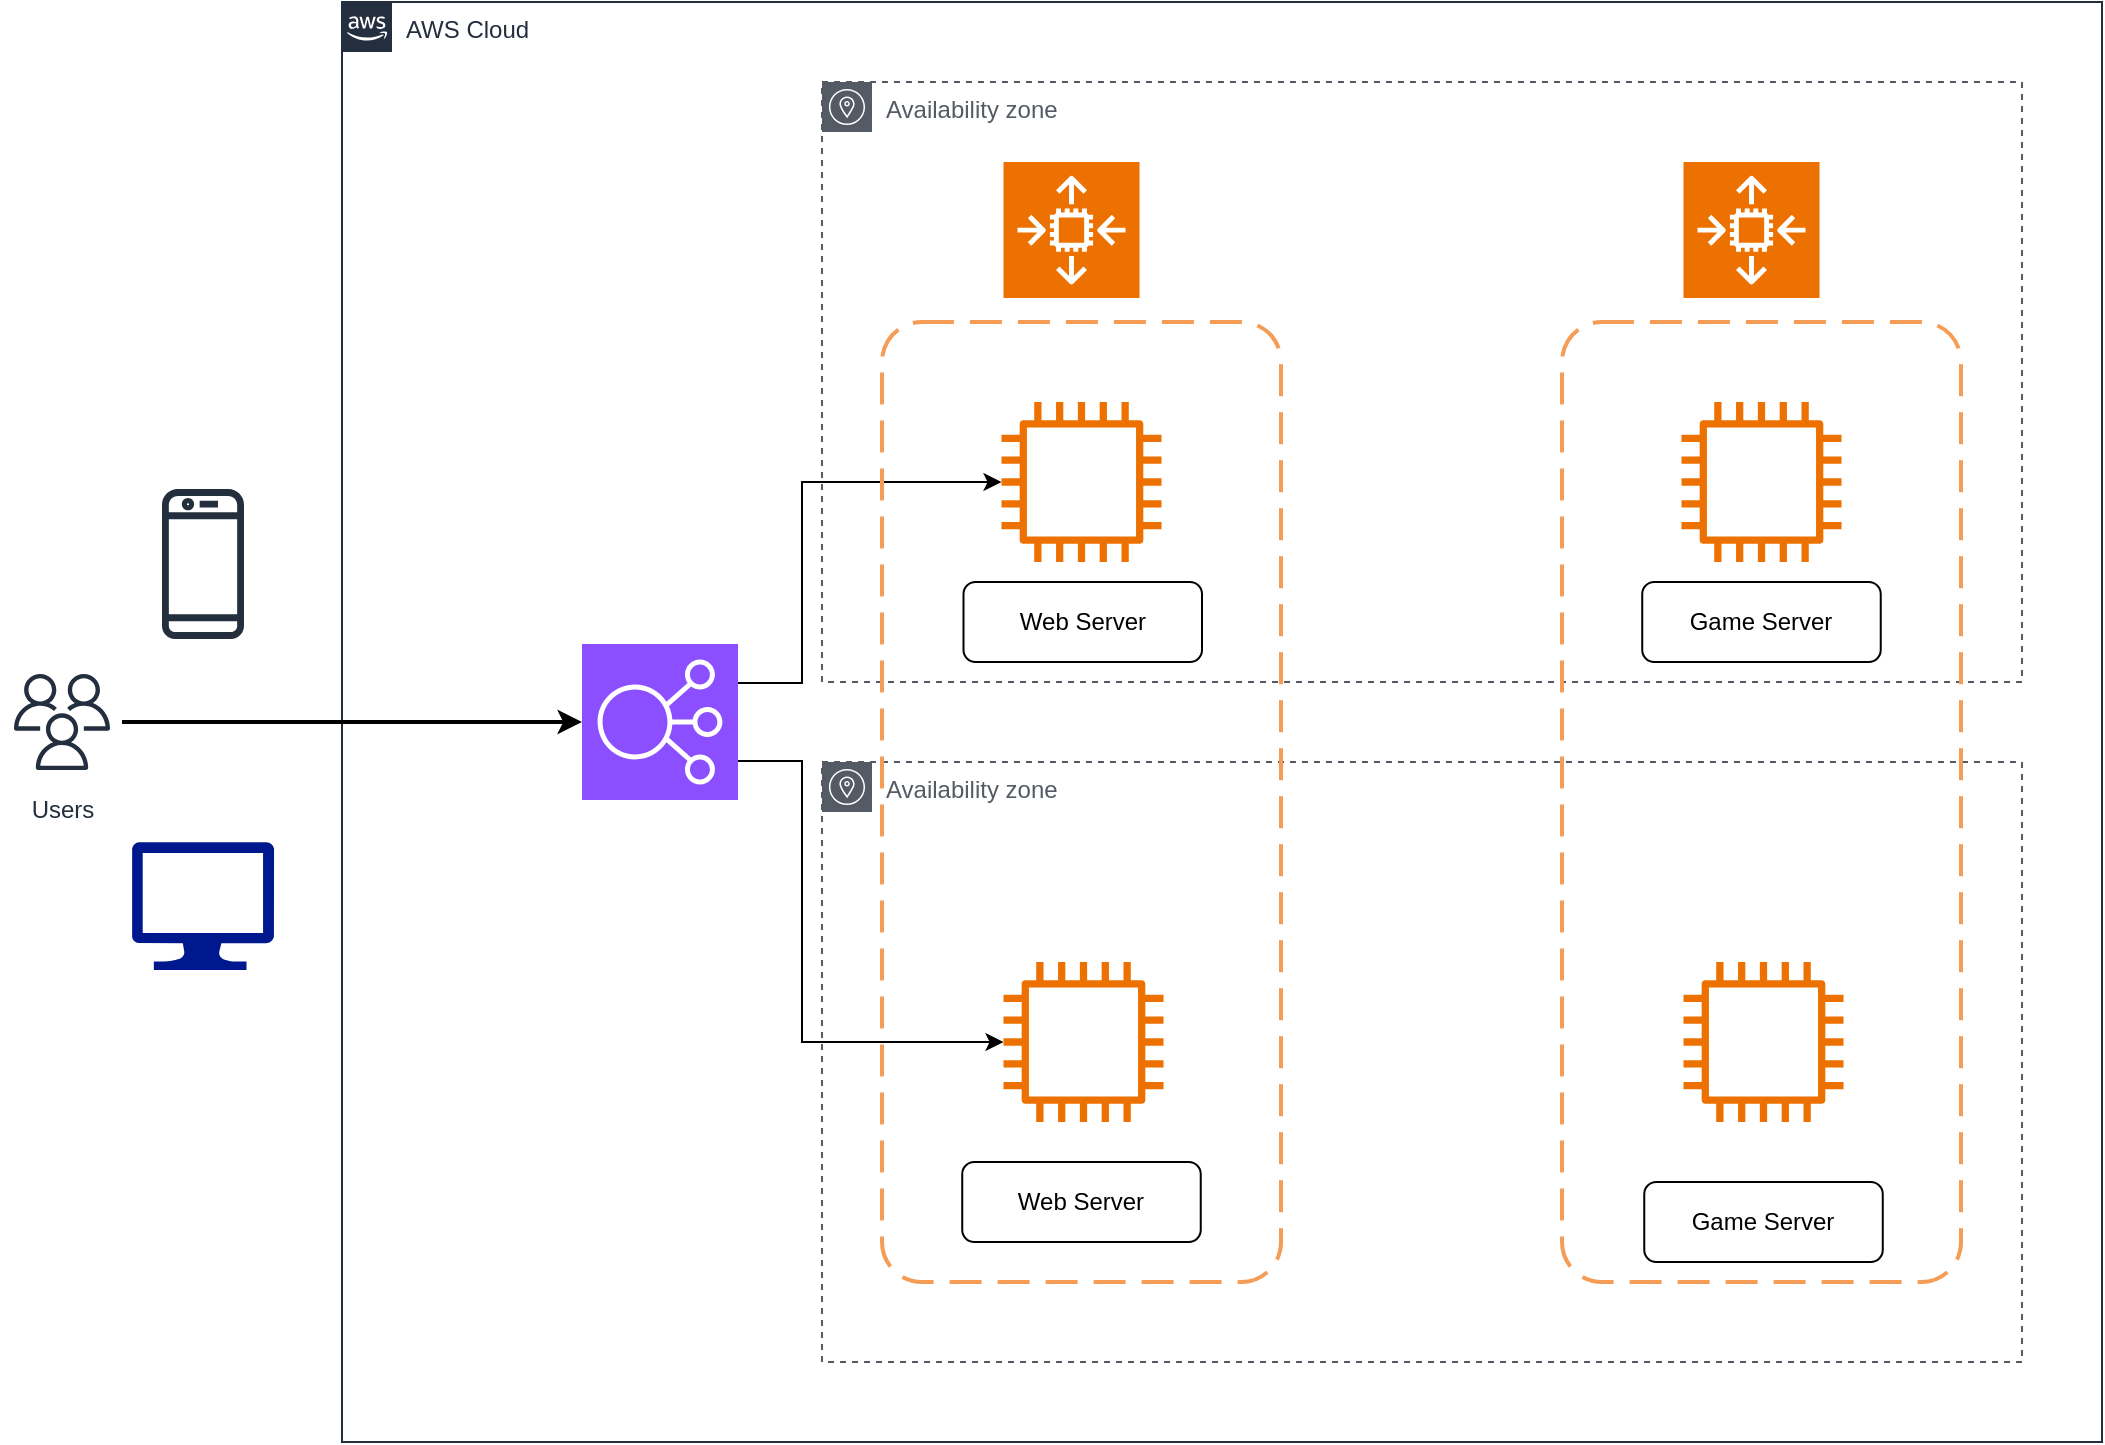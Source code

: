 <mxfile version="22.1.8" type="github">
  <diagram name="Page-1" id="d0QBPmn3JqpIGUC00Diu">
    <mxGraphModel dx="1687" dy="2572" grid="1" gridSize="10" guides="1" tooltips="1" connect="1" arrows="1" fold="1" page="1" pageScale="1" pageWidth="1169" pageHeight="1654" math="0" shadow="0">
      <root>
        <mxCell id="0" />
        <mxCell id="1" parent="0" />
        <mxCell id="wB-Hq6-462Kky3SHtKy7-2" value="AWS Cloud" style="points=[[0,0],[0.25,0],[0.5,0],[0.75,0],[1,0],[1,0.25],[1,0.5],[1,0.75],[1,1],[0.75,1],[0.5,1],[0.25,1],[0,1],[0,0.75],[0,0.5],[0,0.25]];outlineConnect=0;gradientColor=none;html=1;whiteSpace=wrap;fontSize=12;fontStyle=0;container=1;pointerEvents=0;collapsible=0;recursiveResize=0;shape=mxgraph.aws4.group;grIcon=mxgraph.aws4.group_aws_cloud_alt;strokeColor=#232F3E;fillColor=none;verticalAlign=top;align=left;spacingLeft=30;fontColor=#232F3E;dashed=0;" parent="1" vertex="1">
          <mxGeometry x="200" y="-520" width="880" height="720" as="geometry" />
        </mxCell>
        <mxCell id="qJTPOWWO7ZOpzd0XANFb-11" style="edgeStyle=orthogonalEdgeStyle;rounded=0;orthogonalLoop=1;jettySize=auto;html=1;exitX=1;exitY=0.25;exitDx=0;exitDy=0;exitPerimeter=0;" edge="1" parent="wB-Hq6-462Kky3SHtKy7-2" source="wB-Hq6-462Kky3SHtKy7-10" target="qJTPOWWO7ZOpzd0XANFb-4">
          <mxGeometry relative="1" as="geometry">
            <Array as="points">
              <mxPoint x="230" y="341" />
              <mxPoint x="230" y="240" />
            </Array>
          </mxGeometry>
        </mxCell>
        <mxCell id="qJTPOWWO7ZOpzd0XANFb-12" style="edgeStyle=orthogonalEdgeStyle;rounded=0;orthogonalLoop=1;jettySize=auto;html=1;exitX=1;exitY=0.75;exitDx=0;exitDy=0;exitPerimeter=0;" edge="1" parent="wB-Hq6-462Kky3SHtKy7-2" source="wB-Hq6-462Kky3SHtKy7-10" target="qJTPOWWO7ZOpzd0XANFb-6">
          <mxGeometry relative="1" as="geometry">
            <Array as="points">
              <mxPoint x="230" y="379" />
              <mxPoint x="230" y="520" />
            </Array>
          </mxGeometry>
        </mxCell>
        <mxCell id="wB-Hq6-462Kky3SHtKy7-10" value="" style="sketch=0;points=[[0,0,0],[0.25,0,0],[0.5,0,0],[0.75,0,0],[1,0,0],[0,1,0],[0.25,1,0],[0.5,1,0],[0.75,1,0],[1,1,0],[0,0.25,0],[0,0.5,0],[0,0.75,0],[1,0.25,0],[1,0.5,0],[1,0.75,0]];outlineConnect=0;fontColor=#232F3E;fillColor=#8C4FFF;strokeColor=#ffffff;dashed=0;verticalLabelPosition=bottom;verticalAlign=top;align=center;html=1;fontSize=12;fontStyle=0;aspect=fixed;shape=mxgraph.aws4.resourceIcon;resIcon=mxgraph.aws4.elastic_load_balancing;" parent="wB-Hq6-462Kky3SHtKy7-2" vertex="1">
          <mxGeometry x="120" y="321" width="78" height="78" as="geometry" />
        </mxCell>
        <mxCell id="wB-Hq6-462Kky3SHtKy7-12" value="Availability zone" style="sketch=0;outlineConnect=0;gradientColor=none;html=1;whiteSpace=wrap;fontSize=12;fontStyle=0;shape=mxgraph.aws4.group;grIcon=mxgraph.aws4.group_availability_zone;strokeColor=#545B64;fillColor=none;verticalAlign=top;align=left;spacingLeft=30;fontColor=#545B64;dashed=1;" parent="wB-Hq6-462Kky3SHtKy7-2" vertex="1">
          <mxGeometry x="240" y="380" width="600" height="300" as="geometry" />
        </mxCell>
        <mxCell id="wB-Hq6-462Kky3SHtKy7-13" value="Availability zone" style="sketch=0;outlineConnect=0;gradientColor=none;html=1;whiteSpace=wrap;fontSize=12;fontStyle=0;shape=mxgraph.aws4.group;grIcon=mxgraph.aws4.group_availability_zone;strokeColor=#545B64;fillColor=none;verticalAlign=top;align=left;spacingLeft=30;fontColor=#545B64;dashed=1;" parent="wB-Hq6-462Kky3SHtKy7-2" vertex="1">
          <mxGeometry x="240" y="40" width="600" height="300" as="geometry" />
        </mxCell>
        <mxCell id="qJTPOWWO7ZOpzd0XANFb-1" value="" style="rounded=1;arcSize=10;dashed=1;strokeColor=#F59D56;fillColor=none;gradientColor=none;dashPattern=8 4;strokeWidth=2;" vertex="1" parent="wB-Hq6-462Kky3SHtKy7-2">
          <mxGeometry x="270" y="160" width="199.5" height="480" as="geometry" />
        </mxCell>
        <mxCell id="qJTPOWWO7ZOpzd0XANFb-2" value="" style="sketch=0;points=[[0,0,0],[0.25,0,0],[0.5,0,0],[0.75,0,0],[1,0,0],[0,1,0],[0.25,1,0],[0.5,1,0],[0.75,1,0],[1,1,0],[0,0.25,0],[0,0.5,0],[0,0.75,0],[1,0.25,0],[1,0.5,0],[1,0.75,0]];outlineConnect=0;fontColor=#232F3E;fillColor=#ED7100;strokeColor=#ffffff;dashed=0;verticalLabelPosition=bottom;verticalAlign=top;align=center;html=1;fontSize=12;fontStyle=0;aspect=fixed;shape=mxgraph.aws4.resourceIcon;resIcon=mxgraph.aws4.auto_scaling2;" vertex="1" parent="wB-Hq6-462Kky3SHtKy7-2">
          <mxGeometry x="330.75" y="80" width="68" height="68" as="geometry" />
        </mxCell>
        <mxCell id="qJTPOWWO7ZOpzd0XANFb-4" value="" style="sketch=0;outlineConnect=0;fontColor=#232F3E;gradientColor=none;fillColor=#ED7100;strokeColor=none;dashed=0;verticalLabelPosition=bottom;verticalAlign=top;align=center;html=1;fontSize=12;fontStyle=0;aspect=fixed;pointerEvents=1;shape=mxgraph.aws4.instance2;" vertex="1" parent="wB-Hq6-462Kky3SHtKy7-2">
          <mxGeometry x="329.75" y="200" width="80" height="80" as="geometry" />
        </mxCell>
        <mxCell id="qJTPOWWO7ZOpzd0XANFb-6" value="" style="sketch=0;outlineConnect=0;fontColor=#232F3E;gradientColor=none;fillColor=#ED7100;strokeColor=none;dashed=0;verticalLabelPosition=bottom;verticalAlign=top;align=center;html=1;fontSize=12;fontStyle=0;aspect=fixed;pointerEvents=1;shape=mxgraph.aws4.instance2;" vertex="1" parent="wB-Hq6-462Kky3SHtKy7-2">
          <mxGeometry x="330.75" y="480" width="80" height="80" as="geometry" />
        </mxCell>
        <mxCell id="qJTPOWWO7ZOpzd0XANFb-7" value="" style="rounded=1;arcSize=10;dashed=1;strokeColor=#F59D56;fillColor=none;gradientColor=none;dashPattern=8 4;strokeWidth=2;" vertex="1" parent="wB-Hq6-462Kky3SHtKy7-2">
          <mxGeometry x="610" y="160" width="199.5" height="480" as="geometry" />
        </mxCell>
        <mxCell id="qJTPOWWO7ZOpzd0XANFb-8" value="" style="sketch=0;points=[[0,0,0],[0.25,0,0],[0.5,0,0],[0.75,0,0],[1,0,0],[0,1,0],[0.25,1,0],[0.5,1,0],[0.75,1,0],[1,1,0],[0,0.25,0],[0,0.5,0],[0,0.75,0],[1,0.25,0],[1,0.5,0],[1,0.75,0]];outlineConnect=0;fontColor=#232F3E;fillColor=#ED7100;strokeColor=#ffffff;dashed=0;verticalLabelPosition=bottom;verticalAlign=top;align=center;html=1;fontSize=12;fontStyle=0;aspect=fixed;shape=mxgraph.aws4.resourceIcon;resIcon=mxgraph.aws4.auto_scaling2;" vertex="1" parent="wB-Hq6-462Kky3SHtKy7-2">
          <mxGeometry x="670.75" y="80" width="68" height="68" as="geometry" />
        </mxCell>
        <mxCell id="qJTPOWWO7ZOpzd0XANFb-9" value="" style="sketch=0;outlineConnect=0;fontColor=#232F3E;gradientColor=none;fillColor=#ED7100;strokeColor=none;dashed=0;verticalLabelPosition=bottom;verticalAlign=top;align=center;html=1;fontSize=12;fontStyle=0;aspect=fixed;pointerEvents=1;shape=mxgraph.aws4.instance2;" vertex="1" parent="wB-Hq6-462Kky3SHtKy7-2">
          <mxGeometry x="669.75" y="200" width="80" height="80" as="geometry" />
        </mxCell>
        <mxCell id="qJTPOWWO7ZOpzd0XANFb-10" value="" style="sketch=0;outlineConnect=0;fontColor=#232F3E;gradientColor=none;fillColor=#ED7100;strokeColor=none;dashed=0;verticalLabelPosition=bottom;verticalAlign=top;align=center;html=1;fontSize=12;fontStyle=0;aspect=fixed;pointerEvents=1;shape=mxgraph.aws4.instance2;" vertex="1" parent="wB-Hq6-462Kky3SHtKy7-2">
          <mxGeometry x="670.75" y="480" width="80" height="80" as="geometry" />
        </mxCell>
        <mxCell id="qJTPOWWO7ZOpzd0XANFb-14" value="Web Server" style="rounded=1;whiteSpace=wrap;html=1;" vertex="1" parent="wB-Hq6-462Kky3SHtKy7-2">
          <mxGeometry x="310.75" y="290" width="119.25" height="40" as="geometry" />
        </mxCell>
        <mxCell id="qJTPOWWO7ZOpzd0XANFb-15" value="Web Server" style="rounded=1;whiteSpace=wrap;html=1;" vertex="1" parent="wB-Hq6-462Kky3SHtKy7-2">
          <mxGeometry x="310.12" y="580" width="119.25" height="40" as="geometry" />
        </mxCell>
        <mxCell id="qJTPOWWO7ZOpzd0XANFb-16" value="Game Server" style="rounded=1;whiteSpace=wrap;html=1;" vertex="1" parent="wB-Hq6-462Kky3SHtKy7-2">
          <mxGeometry x="650.12" y="290" width="119.25" height="40" as="geometry" />
        </mxCell>
        <mxCell id="qJTPOWWO7ZOpzd0XANFb-17" value="Game Server" style="rounded=1;whiteSpace=wrap;html=1;" vertex="1" parent="wB-Hq6-462Kky3SHtKy7-2">
          <mxGeometry x="651.13" y="590" width="119.25" height="40" as="geometry" />
        </mxCell>
        <mxCell id="wB-Hq6-462Kky3SHtKy7-11" style="edgeStyle=orthogonalEdgeStyle;rounded=0;orthogonalLoop=1;jettySize=auto;html=1;strokeWidth=2;" parent="1" source="wB-Hq6-462Kky3SHtKy7-4" target="wB-Hq6-462Kky3SHtKy7-10" edge="1">
          <mxGeometry relative="1" as="geometry" />
        </mxCell>
        <mxCell id="wB-Hq6-462Kky3SHtKy7-4" value="Users" style="sketch=0;outlineConnect=0;fontColor=#232F3E;gradientColor=none;strokeColor=#232F3E;fillColor=#ffffff;dashed=0;verticalLabelPosition=bottom;verticalAlign=top;align=center;html=1;fontSize=12;fontStyle=0;aspect=fixed;shape=mxgraph.aws4.resourceIcon;resIcon=mxgraph.aws4.users;" parent="1" vertex="1">
          <mxGeometry x="30" y="-190" width="60" height="60" as="geometry" />
        </mxCell>
        <mxCell id="wB-Hq6-462Kky3SHtKy7-5" value="" style="sketch=0;outlineConnect=0;fontColor=#232F3E;gradientColor=none;fillColor=#232F3D;strokeColor=none;dashed=0;verticalLabelPosition=bottom;verticalAlign=top;align=center;html=1;fontSize=12;fontStyle=0;aspect=fixed;pointerEvents=1;shape=mxgraph.aws4.mobile_client;" parent="1" vertex="1">
          <mxGeometry x="110" y="-278" width="41" height="78" as="geometry" />
        </mxCell>
        <mxCell id="wB-Hq6-462Kky3SHtKy7-6" value="" style="sketch=0;aspect=fixed;pointerEvents=1;shadow=0;dashed=0;html=1;strokeColor=none;labelPosition=center;verticalLabelPosition=bottom;verticalAlign=top;align=center;fillColor=#00188D;shape=mxgraph.azure.computer" parent="1" vertex="1">
          <mxGeometry x="94.97" y="-100" width="71.06" height="63.95" as="geometry" />
        </mxCell>
      </root>
    </mxGraphModel>
  </diagram>
</mxfile>
